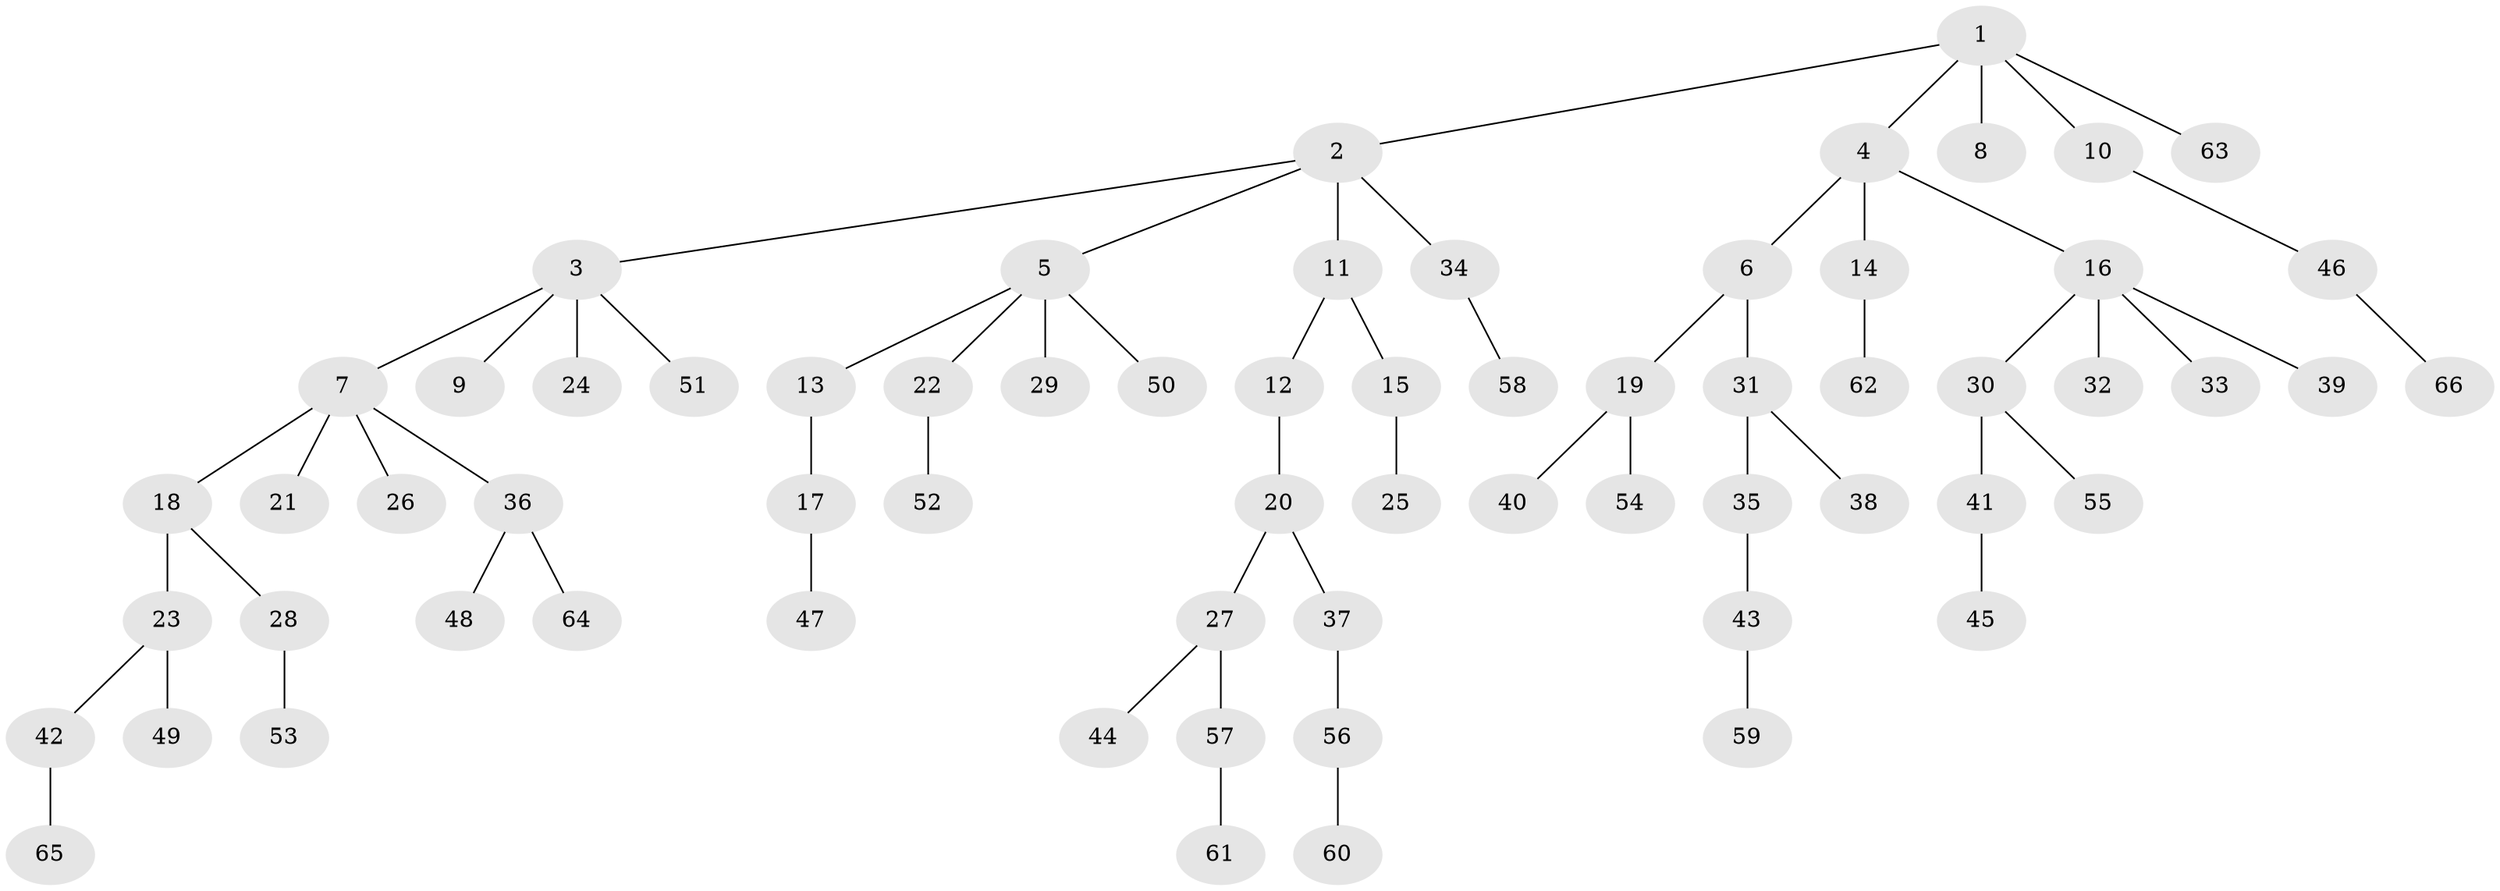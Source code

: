 // Generated by graph-tools (version 1.1) at 2025/02/03/09/25 03:02:28]
// undirected, 66 vertices, 65 edges
graph export_dot {
graph [start="1"]
  node [color=gray90,style=filled];
  1;
  2;
  3;
  4;
  5;
  6;
  7;
  8;
  9;
  10;
  11;
  12;
  13;
  14;
  15;
  16;
  17;
  18;
  19;
  20;
  21;
  22;
  23;
  24;
  25;
  26;
  27;
  28;
  29;
  30;
  31;
  32;
  33;
  34;
  35;
  36;
  37;
  38;
  39;
  40;
  41;
  42;
  43;
  44;
  45;
  46;
  47;
  48;
  49;
  50;
  51;
  52;
  53;
  54;
  55;
  56;
  57;
  58;
  59;
  60;
  61;
  62;
  63;
  64;
  65;
  66;
  1 -- 2;
  1 -- 4;
  1 -- 8;
  1 -- 10;
  1 -- 63;
  2 -- 3;
  2 -- 5;
  2 -- 11;
  2 -- 34;
  3 -- 7;
  3 -- 9;
  3 -- 24;
  3 -- 51;
  4 -- 6;
  4 -- 14;
  4 -- 16;
  5 -- 13;
  5 -- 22;
  5 -- 29;
  5 -- 50;
  6 -- 19;
  6 -- 31;
  7 -- 18;
  7 -- 21;
  7 -- 26;
  7 -- 36;
  10 -- 46;
  11 -- 12;
  11 -- 15;
  12 -- 20;
  13 -- 17;
  14 -- 62;
  15 -- 25;
  16 -- 30;
  16 -- 32;
  16 -- 33;
  16 -- 39;
  17 -- 47;
  18 -- 23;
  18 -- 28;
  19 -- 40;
  19 -- 54;
  20 -- 27;
  20 -- 37;
  22 -- 52;
  23 -- 42;
  23 -- 49;
  27 -- 44;
  27 -- 57;
  28 -- 53;
  30 -- 41;
  30 -- 55;
  31 -- 35;
  31 -- 38;
  34 -- 58;
  35 -- 43;
  36 -- 48;
  36 -- 64;
  37 -- 56;
  41 -- 45;
  42 -- 65;
  43 -- 59;
  46 -- 66;
  56 -- 60;
  57 -- 61;
}
